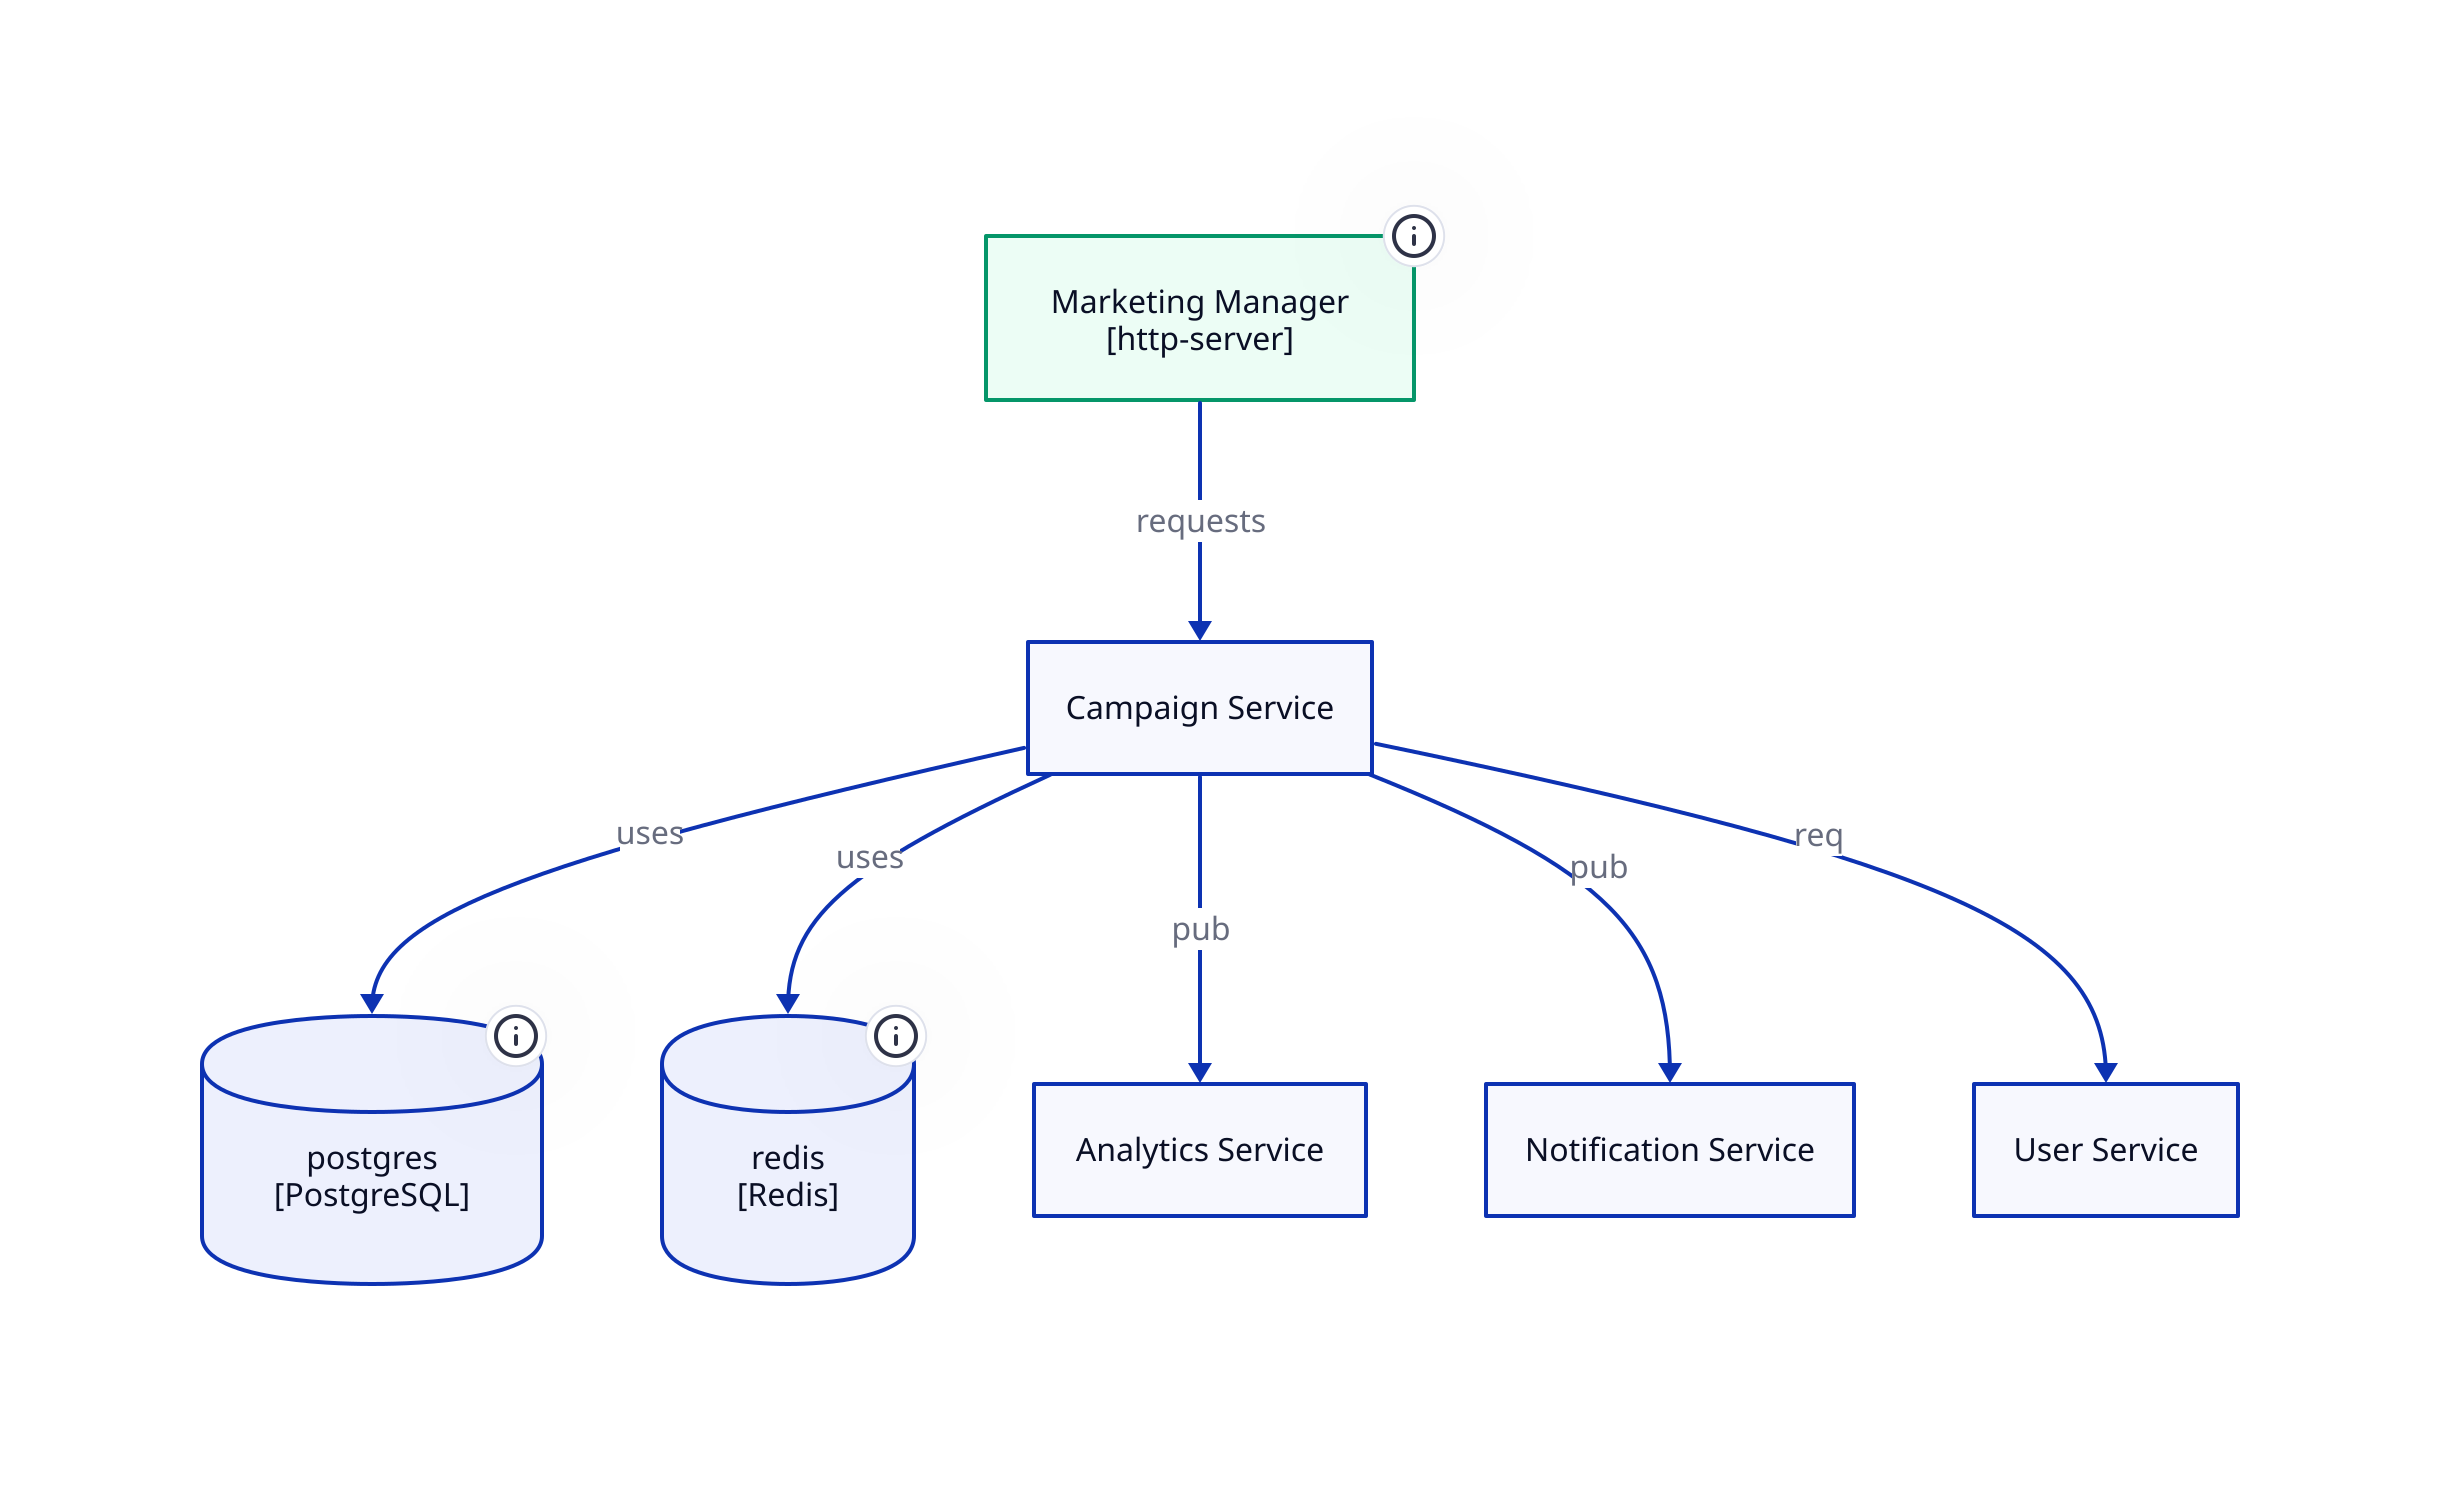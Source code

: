 
service_campaign-service: {
  label: "Campaign Service"
  shape: rectangle
}
service_analytics-service: {
  label: "Analytics Service"
  shape: rectangle
}
service_notification-service: {
  label: "Notification Service"
  shape: rectangle
}
service_user-service: {
  label: "User Service"
  shape: rectangle
}
external_marketing-manager: {
  label: "Marketing Manager\n[http-server]"
  shape: rectangle
  tooltip: ||
A marketing manager who is responsible for creating and managing campaigns.

  ||
  style: {
    stroke: "#059669"
    stroke-width: 2
    fill: "#ecfdf5"
  }
}
external_postgres: {
  label: "postgres\n[PostgreSQL]"
  shape: cylinder
  tooltip: ||
Uses PostgreSQL database
  ||
}
external_redis: {
  label: "redis\n[Redis]"
  shape: cylinder
  tooltip: ||
Uses Redis database
  ||
}
external_marketing-manager -> service_campaign-service: "requests"
service_campaign-service -> external_postgres: "uses"
service_campaign-service -> external_redis: "uses"
service_campaign-service -> service_analytics-service: "pub"
service_campaign-service -> service_notification-service: "pub"
service_campaign-service -> service_user-service: "req"
